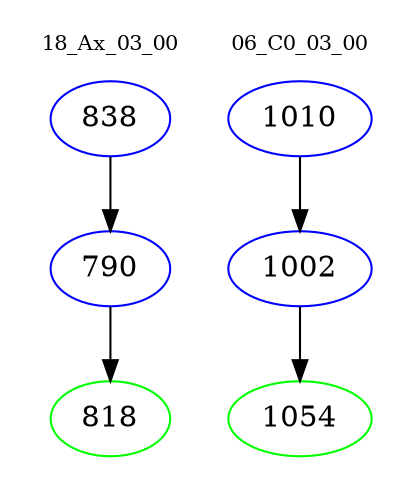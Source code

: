digraph{
subgraph cluster_0 {
color = white
label = "18_Ax_03_00";
fontsize=10;
T0_838 [label="838", color="blue"]
T0_838 -> T0_790 [color="black"]
T0_790 [label="790", color="blue"]
T0_790 -> T0_818 [color="black"]
T0_818 [label="818", color="green"]
}
subgraph cluster_1 {
color = white
label = "06_C0_03_00";
fontsize=10;
T1_1010 [label="1010", color="blue"]
T1_1010 -> T1_1002 [color="black"]
T1_1002 [label="1002", color="blue"]
T1_1002 -> T1_1054 [color="black"]
T1_1054 [label="1054", color="green"]
}
}
